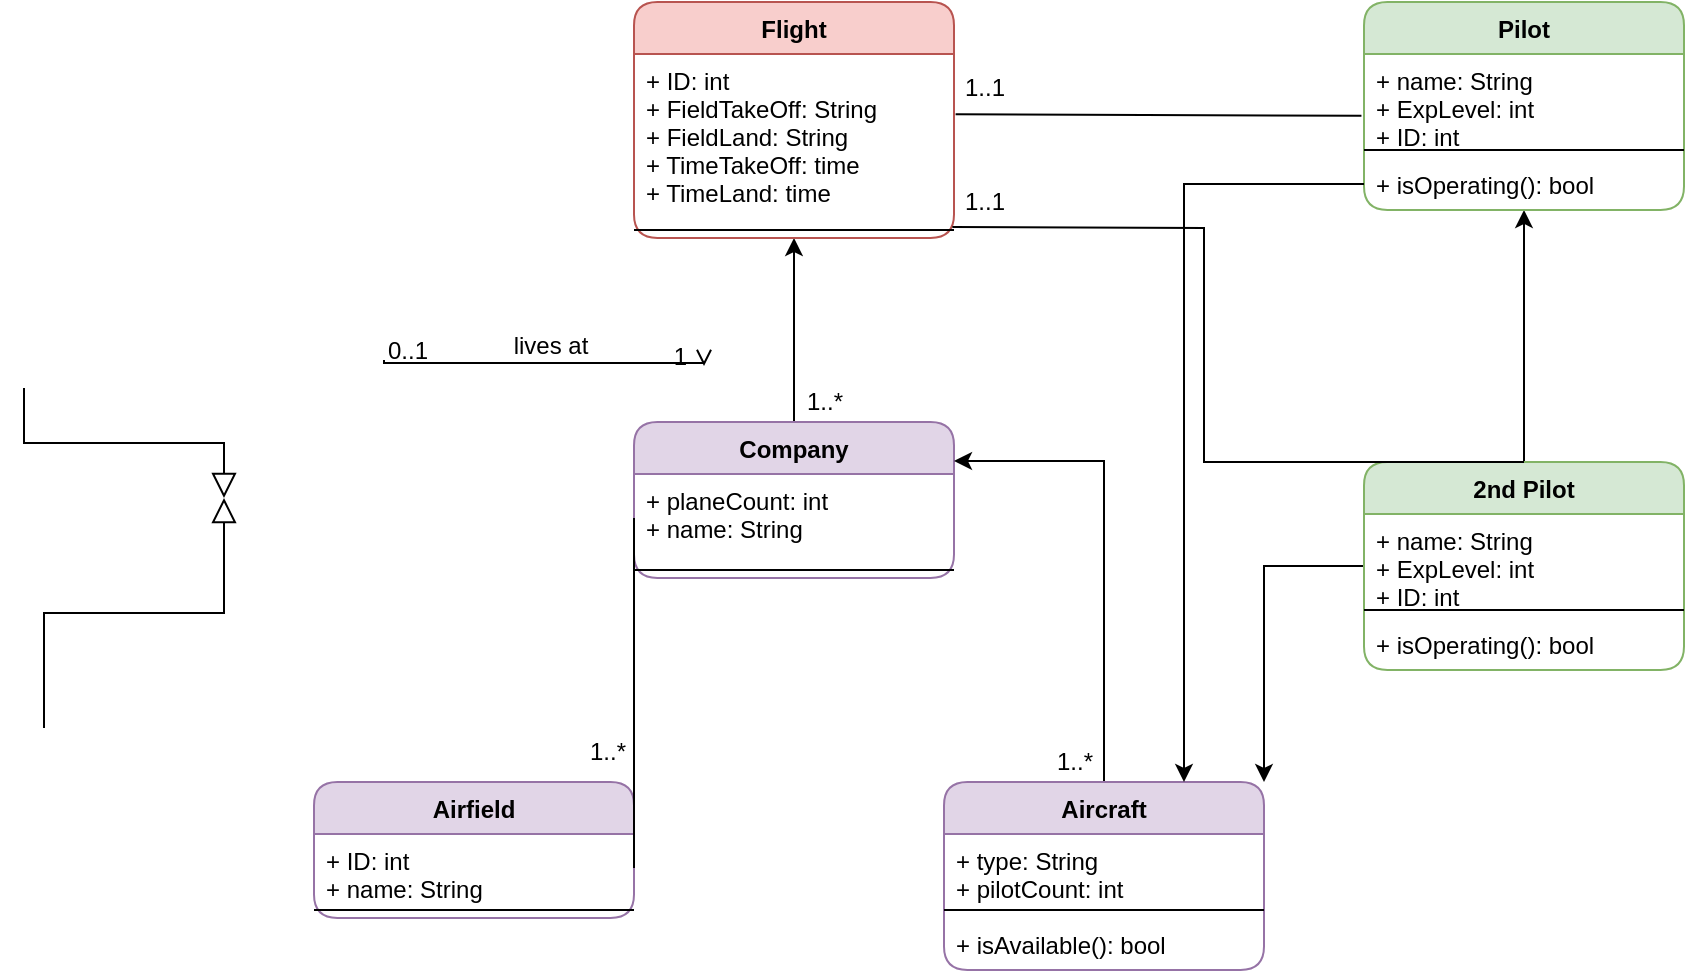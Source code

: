 <mxfile version="19.0.3" type="github">
  <diagram id="C5RBs43oDa-KdzZeNtuy" name="Page-1">
    <mxGraphModel dx="627" dy="626" grid="1" gridSize="10" guides="1" tooltips="1" connect="1" arrows="1" fold="1" page="1" pageScale="1" pageWidth="1169" pageHeight="827" math="0" shadow="0">
      <root>
        <mxCell id="WIyWlLk6GJQsqaUBKTNV-0" />
        <mxCell id="WIyWlLk6GJQsqaUBKTNV-1" parent="WIyWlLk6GJQsqaUBKTNV-0" />
        <mxCell id="zkfFHV4jXpPFQw0GAbJ--12" value="" style="endArrow=block;endSize=10;endFill=0;shadow=0;strokeWidth=1;rounded=0;edgeStyle=elbowEdgeStyle;elbow=vertical;" parent="WIyWlLk6GJQsqaUBKTNV-1" source="zkfFHV4jXpPFQw0GAbJ--6" edge="1">
          <mxGeometry width="160" relative="1" as="geometry">
            <mxPoint x="200" y="203" as="sourcePoint" />
            <mxPoint x="300" y="258" as="targetPoint" />
          </mxGeometry>
        </mxCell>
        <mxCell id="zkfFHV4jXpPFQw0GAbJ--16" value="" style="endArrow=block;endSize=10;endFill=0;shadow=0;strokeWidth=1;rounded=0;edgeStyle=elbowEdgeStyle;elbow=vertical;" parent="WIyWlLk6GJQsqaUBKTNV-1" source="zkfFHV4jXpPFQw0GAbJ--13" edge="1">
          <mxGeometry width="160" relative="1" as="geometry">
            <mxPoint x="210" y="373" as="sourcePoint" />
            <mxPoint x="300" y="258" as="targetPoint" />
          </mxGeometry>
        </mxCell>
        <mxCell id="zkfFHV4jXpPFQw0GAbJ--26" value="" style="endArrow=open;shadow=0;strokeWidth=1;rounded=0;endFill=1;edgeStyle=elbowEdgeStyle;elbow=vertical;" parent="WIyWlLk6GJQsqaUBKTNV-1" target="zkfFHV4jXpPFQw0GAbJ--17" edge="1">
          <mxGeometry x="0.5" y="41" relative="1" as="geometry">
            <mxPoint x="380" y="189" as="sourcePoint" />
            <mxPoint x="540" y="192" as="targetPoint" />
            <mxPoint x="-40" y="32" as="offset" />
          </mxGeometry>
        </mxCell>
        <mxCell id="zkfFHV4jXpPFQw0GAbJ--27" value="0..1" style="resizable=0;align=left;verticalAlign=bottom;labelBackgroundColor=none;fontSize=12;" parent="zkfFHV4jXpPFQw0GAbJ--26" connectable="0" vertex="1">
          <mxGeometry x="-1" relative="1" as="geometry">
            <mxPoint y="4" as="offset" />
          </mxGeometry>
        </mxCell>
        <mxCell id="zkfFHV4jXpPFQw0GAbJ--28" value="1" style="resizable=0;align=right;verticalAlign=bottom;labelBackgroundColor=none;fontSize=12;" parent="zkfFHV4jXpPFQw0GAbJ--26" connectable="0" vertex="1">
          <mxGeometry x="1" relative="1" as="geometry">
            <mxPoint x="-7" y="4" as="offset" />
          </mxGeometry>
        </mxCell>
        <mxCell id="zkfFHV4jXpPFQw0GAbJ--29" value="lives at" style="text;html=1;resizable=0;points=[];;align=center;verticalAlign=middle;labelBackgroundColor=none;rounded=0;shadow=0;strokeWidth=1;fontSize=12;" parent="zkfFHV4jXpPFQw0GAbJ--26" vertex="1" connectable="0">
          <mxGeometry x="0.5" y="49" relative="1" as="geometry">
            <mxPoint x="-38" y="40" as="offset" />
          </mxGeometry>
        </mxCell>
        <mxCell id="u0rQJfI7kGU1mIv_IA-_-42" value="Airfield" style="swimlane;fontStyle=1;align=center;verticalAlign=top;childLayout=stackLayout;horizontal=1;startSize=26;horizontalStack=0;resizeParent=1;resizeParentMax=0;resizeLast=0;collapsible=1;marginBottom=0;rounded=1;fillColor=#e1d5e7;strokeColor=#9673a6;" vertex="1" parent="WIyWlLk6GJQsqaUBKTNV-1">
          <mxGeometry x="345" y="400" width="160" height="68" as="geometry" />
        </mxCell>
        <mxCell id="u0rQJfI7kGU1mIv_IA-_-43" value="+ ID: int&#xa;+ name: String" style="text;strokeColor=none;fillColor=none;align=left;verticalAlign=top;spacingLeft=4;spacingRight=4;overflow=hidden;rotatable=0;points=[[0,0.5],[1,0.5]];portConstraint=eastwest;rounded=1;" vertex="1" parent="u0rQJfI7kGU1mIv_IA-_-42">
          <mxGeometry y="26" width="160" height="34" as="geometry" />
        </mxCell>
        <mxCell id="u0rQJfI7kGU1mIv_IA-_-44" value="" style="line;strokeWidth=1;fillColor=none;align=left;verticalAlign=middle;spacingTop=-1;spacingLeft=3;spacingRight=3;rotatable=0;labelPosition=right;points=[];portConstraint=eastwest;rounded=1;" vertex="1" parent="u0rQJfI7kGU1mIv_IA-_-42">
          <mxGeometry y="60" width="160" height="8" as="geometry" />
        </mxCell>
        <mxCell id="u0rQJfI7kGU1mIv_IA-_-85" style="edgeStyle=orthogonalEdgeStyle;rounded=0;orthogonalLoop=1;jettySize=auto;html=1;exitX=0.5;exitY=0;exitDx=0;exitDy=0;" edge="1" parent="WIyWlLk6GJQsqaUBKTNV-1" source="u0rQJfI7kGU1mIv_IA-_-46" target="u0rQJfI7kGU1mIv_IA-_-62">
          <mxGeometry relative="1" as="geometry" />
        </mxCell>
        <mxCell id="u0rQJfI7kGU1mIv_IA-_-46" value="Company" style="swimlane;fontStyle=1;align=center;verticalAlign=top;childLayout=stackLayout;horizontal=1;startSize=26;horizontalStack=0;resizeParent=1;resizeParentMax=0;resizeLast=0;collapsible=1;marginBottom=0;rounded=1;fillColor=#e1d5e7;strokeColor=#9673a6;" vertex="1" parent="WIyWlLk6GJQsqaUBKTNV-1">
          <mxGeometry x="505" y="220" width="160" height="78" as="geometry" />
        </mxCell>
        <mxCell id="u0rQJfI7kGU1mIv_IA-_-47" value="+ planeCount: int&#xa;+ name: String" style="text;strokeColor=none;fillColor=none;align=left;verticalAlign=top;spacingLeft=4;spacingRight=4;overflow=hidden;rotatable=0;points=[[0,0.5],[1,0.5]];portConstraint=eastwest;rounded=1;" vertex="1" parent="u0rQJfI7kGU1mIv_IA-_-46">
          <mxGeometry y="26" width="160" height="44" as="geometry" />
        </mxCell>
        <mxCell id="u0rQJfI7kGU1mIv_IA-_-48" value="" style="line;strokeWidth=1;fillColor=none;align=left;verticalAlign=middle;spacingTop=-1;spacingLeft=3;spacingRight=3;rotatable=0;labelPosition=right;points=[];portConstraint=eastwest;rounded=1;" vertex="1" parent="u0rQJfI7kGU1mIv_IA-_-46">
          <mxGeometry y="70" width="160" height="8" as="geometry" />
        </mxCell>
        <mxCell id="u0rQJfI7kGU1mIv_IA-_-82" style="edgeStyle=orthogonalEdgeStyle;rounded=0;orthogonalLoop=1;jettySize=auto;html=1;exitX=0.5;exitY=0;exitDx=0;exitDy=0;" edge="1" parent="WIyWlLk6GJQsqaUBKTNV-1" source="u0rQJfI7kGU1mIv_IA-_-50" target="u0rQJfI7kGU1mIv_IA-_-58">
          <mxGeometry relative="1" as="geometry" />
        </mxCell>
        <mxCell id="u0rQJfI7kGU1mIv_IA-_-87" style="edgeStyle=orthogonalEdgeStyle;rounded=0;orthogonalLoop=1;jettySize=auto;html=1;entryX=1;entryY=0;entryDx=0;entryDy=0;" edge="1" parent="WIyWlLk6GJQsqaUBKTNV-1" source="u0rQJfI7kGU1mIv_IA-_-50" target="u0rQJfI7kGU1mIv_IA-_-54">
          <mxGeometry relative="1" as="geometry" />
        </mxCell>
        <mxCell id="u0rQJfI7kGU1mIv_IA-_-50" value="2nd Pilot" style="swimlane;fontStyle=1;align=center;verticalAlign=top;childLayout=stackLayout;horizontal=1;startSize=26;horizontalStack=0;resizeParent=1;resizeParentMax=0;resizeLast=0;collapsible=1;marginBottom=0;rounded=1;fillColor=#d5e8d4;strokeColor=#82b366;" vertex="1" parent="WIyWlLk6GJQsqaUBKTNV-1">
          <mxGeometry x="870" y="240" width="160" height="104" as="geometry" />
        </mxCell>
        <mxCell id="u0rQJfI7kGU1mIv_IA-_-51" value="+ name: String&#xa;+ ExpLevel: int&#xa;+ ID: int" style="text;strokeColor=none;fillColor=none;align=left;verticalAlign=top;spacingLeft=4;spacingRight=4;overflow=hidden;rotatable=0;points=[[0,0.5],[1,0.5]];portConstraint=eastwest;rounded=1;" vertex="1" parent="u0rQJfI7kGU1mIv_IA-_-50">
          <mxGeometry y="26" width="160" height="44" as="geometry" />
        </mxCell>
        <mxCell id="u0rQJfI7kGU1mIv_IA-_-52" value="" style="line;strokeWidth=1;fillColor=none;align=left;verticalAlign=middle;spacingTop=-1;spacingLeft=3;spacingRight=3;rotatable=0;labelPosition=right;points=[];portConstraint=eastwest;rounded=1;" vertex="1" parent="u0rQJfI7kGU1mIv_IA-_-50">
          <mxGeometry y="70" width="160" height="8" as="geometry" />
        </mxCell>
        <mxCell id="u0rQJfI7kGU1mIv_IA-_-53" value="+ isOperating(): bool" style="text;strokeColor=none;fillColor=none;align=left;verticalAlign=top;spacingLeft=4;spacingRight=4;overflow=hidden;rotatable=0;points=[[0,0.5],[1,0.5]];portConstraint=eastwest;rounded=1;" vertex="1" parent="u0rQJfI7kGU1mIv_IA-_-50">
          <mxGeometry y="78" width="160" height="26" as="geometry" />
        </mxCell>
        <mxCell id="u0rQJfI7kGU1mIv_IA-_-83" style="edgeStyle=orthogonalEdgeStyle;rounded=0;orthogonalLoop=1;jettySize=auto;html=1;exitX=0.5;exitY=0;exitDx=0;exitDy=0;entryX=1;entryY=0.25;entryDx=0;entryDy=0;" edge="1" parent="WIyWlLk6GJQsqaUBKTNV-1" source="u0rQJfI7kGU1mIv_IA-_-54" target="u0rQJfI7kGU1mIv_IA-_-46">
          <mxGeometry relative="1" as="geometry" />
        </mxCell>
        <mxCell id="u0rQJfI7kGU1mIv_IA-_-54" value="Aircraft" style="swimlane;fontStyle=1;align=center;verticalAlign=top;childLayout=stackLayout;horizontal=1;startSize=26;horizontalStack=0;resizeParent=1;resizeParentMax=0;resizeLast=0;collapsible=1;marginBottom=0;rounded=1;fillColor=#e1d5e7;strokeColor=#9673a6;" vertex="1" parent="WIyWlLk6GJQsqaUBKTNV-1">
          <mxGeometry x="660" y="400" width="160" height="94" as="geometry" />
        </mxCell>
        <mxCell id="u0rQJfI7kGU1mIv_IA-_-55" value="+ type: String&#xa;+ pilotCount: int" style="text;strokeColor=none;fillColor=none;align=left;verticalAlign=top;spacingLeft=4;spacingRight=4;overflow=hidden;rotatable=0;points=[[0,0.5],[1,0.5]];portConstraint=eastwest;rounded=1;" vertex="1" parent="u0rQJfI7kGU1mIv_IA-_-54">
          <mxGeometry y="26" width="160" height="34" as="geometry" />
        </mxCell>
        <mxCell id="u0rQJfI7kGU1mIv_IA-_-56" value="" style="line;strokeWidth=1;fillColor=none;align=left;verticalAlign=middle;spacingTop=-1;spacingLeft=3;spacingRight=3;rotatable=0;labelPosition=right;points=[];portConstraint=eastwest;rounded=1;" vertex="1" parent="u0rQJfI7kGU1mIv_IA-_-54">
          <mxGeometry y="60" width="160" height="8" as="geometry" />
        </mxCell>
        <mxCell id="u0rQJfI7kGU1mIv_IA-_-57" value="+ isAvailable(): bool" style="text;strokeColor=none;fillColor=none;align=left;verticalAlign=top;spacingLeft=4;spacingRight=4;overflow=hidden;rotatable=0;points=[[0,0.5],[1,0.5]];portConstraint=eastwest;rounded=1;" vertex="1" parent="u0rQJfI7kGU1mIv_IA-_-54">
          <mxGeometry y="68" width="160" height="26" as="geometry" />
        </mxCell>
        <mxCell id="u0rQJfI7kGU1mIv_IA-_-58" value="Pilot" style="swimlane;fontStyle=1;align=center;verticalAlign=top;childLayout=stackLayout;horizontal=1;startSize=26;horizontalStack=0;resizeParent=1;resizeParentMax=0;resizeLast=0;collapsible=1;marginBottom=0;rounded=1;fillColor=#d5e8d4;strokeColor=#82b366;" vertex="1" parent="WIyWlLk6GJQsqaUBKTNV-1">
          <mxGeometry x="870" y="10" width="160" height="104" as="geometry" />
        </mxCell>
        <mxCell id="u0rQJfI7kGU1mIv_IA-_-59" value="+ name: String&#xa;+ ExpLevel: int&#xa;+ ID: int" style="text;strokeColor=none;fillColor=none;align=left;verticalAlign=top;spacingLeft=4;spacingRight=4;overflow=hidden;rotatable=0;points=[[0,0.5],[1,0.5]];portConstraint=eastwest;rounded=1;" vertex="1" parent="u0rQJfI7kGU1mIv_IA-_-58">
          <mxGeometry y="26" width="160" height="44" as="geometry" />
        </mxCell>
        <mxCell id="u0rQJfI7kGU1mIv_IA-_-60" value="" style="line;strokeWidth=1;fillColor=none;align=left;verticalAlign=middle;spacingTop=-1;spacingLeft=3;spacingRight=3;rotatable=0;labelPosition=right;points=[];portConstraint=eastwest;rounded=1;" vertex="1" parent="u0rQJfI7kGU1mIv_IA-_-58">
          <mxGeometry y="70" width="160" height="8" as="geometry" />
        </mxCell>
        <mxCell id="u0rQJfI7kGU1mIv_IA-_-61" value="+ isOperating(): bool" style="text;strokeColor=none;fillColor=none;align=left;verticalAlign=top;spacingLeft=4;spacingRight=4;overflow=hidden;rotatable=0;points=[[0,0.5],[1,0.5]];portConstraint=eastwest;rounded=1;" vertex="1" parent="u0rQJfI7kGU1mIv_IA-_-58">
          <mxGeometry y="78" width="160" height="26" as="geometry" />
        </mxCell>
        <mxCell id="u0rQJfI7kGU1mIv_IA-_-62" value="Flight" style="swimlane;fontStyle=1;align=center;verticalAlign=top;childLayout=stackLayout;horizontal=1;startSize=26;horizontalStack=0;resizeParent=1;resizeParentMax=0;resizeLast=0;collapsible=1;marginBottom=0;rounded=1;fillColor=#f8cecc;strokeColor=#b85450;" vertex="1" parent="WIyWlLk6GJQsqaUBKTNV-1">
          <mxGeometry x="505" y="10" width="160" height="118" as="geometry" />
        </mxCell>
        <mxCell id="u0rQJfI7kGU1mIv_IA-_-63" value="+ ID: int&#xa;+ FieldTakeOff: String&#xa;+ FieldLand: String&#xa;+ TimeTakeOff: time&#xa;+ TimeLand: time" style="text;strokeColor=none;fillColor=none;align=left;verticalAlign=top;spacingLeft=4;spacingRight=4;overflow=hidden;rotatable=0;points=[[0,0.5],[1,0.5]];portConstraint=eastwest;rounded=1;" vertex="1" parent="u0rQJfI7kGU1mIv_IA-_-62">
          <mxGeometry y="26" width="160" height="84" as="geometry" />
        </mxCell>
        <mxCell id="u0rQJfI7kGU1mIv_IA-_-64" value="" style="line;strokeWidth=1;fillColor=none;align=left;verticalAlign=middle;spacingTop=-1;spacingLeft=3;spacingRight=3;rotatable=0;labelPosition=right;points=[];portConstraint=eastwest;rounded=1;" vertex="1" parent="u0rQJfI7kGU1mIv_IA-_-62">
          <mxGeometry y="110" width="160" height="8" as="geometry" />
        </mxCell>
        <mxCell id="u0rQJfI7kGU1mIv_IA-_-71" value="1..1" style="text;html=1;align=center;verticalAlign=middle;resizable=0;points=[];autosize=1;strokeColor=none;fillColor=none;" vertex="1" parent="WIyWlLk6GJQsqaUBKTNV-1">
          <mxGeometry x="660" y="43" width="40" height="20" as="geometry" />
        </mxCell>
        <mxCell id="u0rQJfI7kGU1mIv_IA-_-72" value="1..1" style="text;html=1;align=center;verticalAlign=middle;resizable=0;points=[];autosize=1;strokeColor=none;fillColor=none;" vertex="1" parent="WIyWlLk6GJQsqaUBKTNV-1">
          <mxGeometry x="660" y="100" width="40" height="20" as="geometry" />
        </mxCell>
        <mxCell id="u0rQJfI7kGU1mIv_IA-_-76" value="" style="endArrow=none;html=1;rounded=0;entryX=-0.008;entryY=0.701;entryDx=0;entryDy=0;entryPerimeter=0;exitX=1.005;exitY=0.359;exitDx=0;exitDy=0;exitPerimeter=0;" edge="1" parent="WIyWlLk6GJQsqaUBKTNV-1" source="u0rQJfI7kGU1mIv_IA-_-63" target="u0rQJfI7kGU1mIv_IA-_-59">
          <mxGeometry width="50" height="50" relative="1" as="geometry">
            <mxPoint x="740" y="130" as="sourcePoint" />
            <mxPoint x="790" y="80" as="targetPoint" />
          </mxGeometry>
        </mxCell>
        <mxCell id="u0rQJfI7kGU1mIv_IA-_-77" value="" style="endArrow=none;html=1;rounded=0;exitX=0.995;exitY=0.315;exitDx=0;exitDy=0;exitPerimeter=0;entryX=0.5;entryY=0;entryDx=0;entryDy=0;" edge="1" parent="WIyWlLk6GJQsqaUBKTNV-1" source="u0rQJfI7kGU1mIv_IA-_-64" target="u0rQJfI7kGU1mIv_IA-_-50">
          <mxGeometry width="50" height="50" relative="1" as="geometry">
            <mxPoint x="740" y="130" as="sourcePoint" />
            <mxPoint x="790" y="80" as="targetPoint" />
            <Array as="points">
              <mxPoint x="790" y="123" />
              <mxPoint x="790" y="175" />
              <mxPoint x="790" y="240" />
            </Array>
          </mxGeometry>
        </mxCell>
        <mxCell id="u0rQJfI7kGU1mIv_IA-_-79" value="" style="endArrow=none;html=1;rounded=0;exitX=1;exitY=0.5;exitDx=0;exitDy=0;entryX=0;entryY=0.5;entryDx=0;entryDy=0;" edge="1" parent="WIyWlLk6GJQsqaUBKTNV-1" source="u0rQJfI7kGU1mIv_IA-_-43" target="u0rQJfI7kGU1mIv_IA-_-47">
          <mxGeometry width="50" height="50" relative="1" as="geometry">
            <mxPoint x="660" y="430" as="sourcePoint" />
            <mxPoint x="710" y="380" as="targetPoint" />
          </mxGeometry>
        </mxCell>
        <mxCell id="u0rQJfI7kGU1mIv_IA-_-81" value="1..*" style="text;html=1;strokeColor=none;fillColor=none;align=center;verticalAlign=middle;whiteSpace=wrap;rounded=0;" vertex="1" parent="WIyWlLk6GJQsqaUBKTNV-1">
          <mxGeometry x="479" y="370" width="26" height="30" as="geometry" />
        </mxCell>
        <mxCell id="u0rQJfI7kGU1mIv_IA-_-84" value="1..*" style="text;html=1;align=center;verticalAlign=middle;resizable=0;points=[];autosize=1;strokeColor=none;fillColor=none;" vertex="1" parent="WIyWlLk6GJQsqaUBKTNV-1">
          <mxGeometry x="710" y="380" width="30" height="20" as="geometry" />
        </mxCell>
        <mxCell id="u0rQJfI7kGU1mIv_IA-_-86" value="1..*" style="text;html=1;align=center;verticalAlign=middle;resizable=0;points=[];autosize=1;strokeColor=none;fillColor=none;" vertex="1" parent="WIyWlLk6GJQsqaUBKTNV-1">
          <mxGeometry x="585" y="200" width="30" height="20" as="geometry" />
        </mxCell>
        <mxCell id="u0rQJfI7kGU1mIv_IA-_-88" style="edgeStyle=orthogonalEdgeStyle;rounded=0;orthogonalLoop=1;jettySize=auto;html=1;exitX=0;exitY=0.5;exitDx=0;exitDy=0;entryX=0.75;entryY=0;entryDx=0;entryDy=0;" edge="1" parent="WIyWlLk6GJQsqaUBKTNV-1" source="u0rQJfI7kGU1mIv_IA-_-61" target="u0rQJfI7kGU1mIv_IA-_-54">
          <mxGeometry relative="1" as="geometry" />
        </mxCell>
      </root>
    </mxGraphModel>
  </diagram>
</mxfile>
